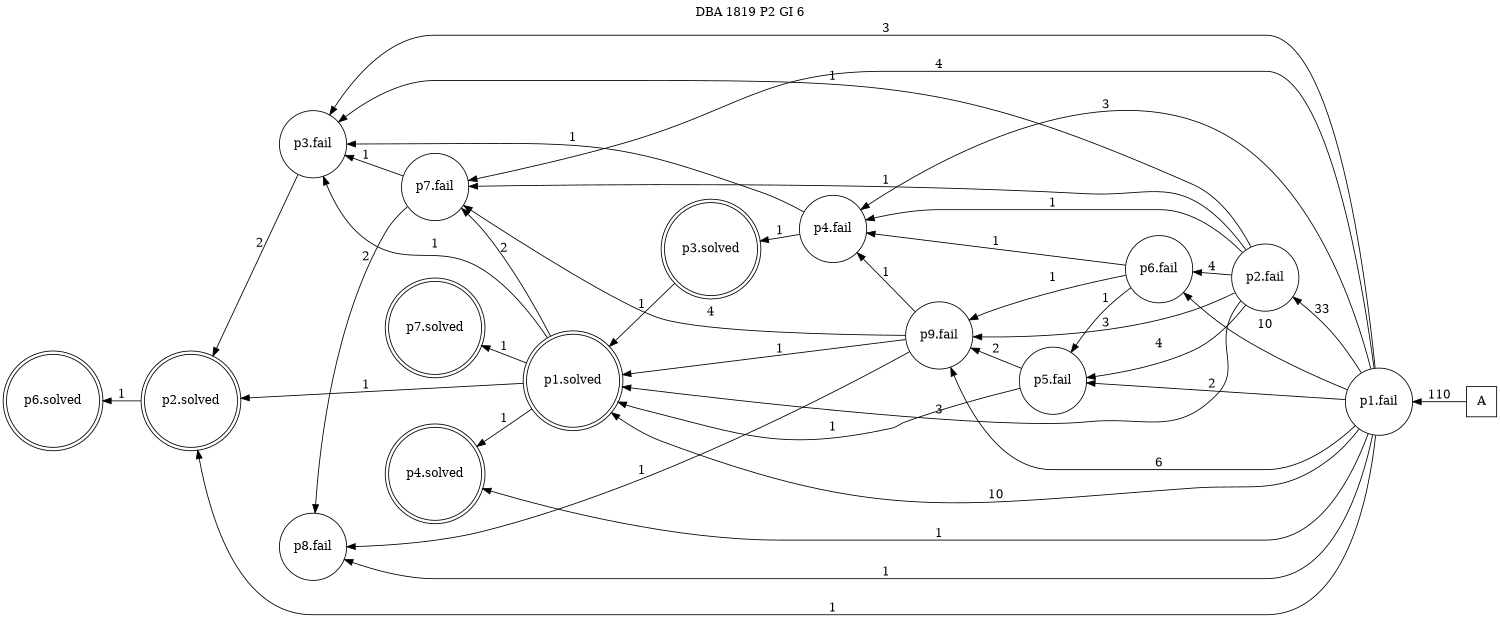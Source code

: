 digraph DBA_1819_P2_GI_6_LOW {
labelloc="tl"
label= " DBA 1819 P2 GI 6 "
rankdir="RL";
graph [ size=" 10 , 10 !"]

"A" [shape="square" label="A"]
"p1.fail" [shape="circle" label="p1.fail"]
"p2.fail" [shape="circle" label="p2.fail"]
"p6.fail" [shape="circle" label="p6.fail"]
"p5.fail" [shape="circle" label="p5.fail"]
"p9.fail" [shape="circle" label="p9.fail"]
"p7.fail" [shape="circle" label="p7.fail"]
"p8.fail" [shape="circle" label="p8.fail"]
"p3.fail" [shape="circle" label="p3.fail"]
"p4.fail" [shape="circle" label="p4.fail"]
"p1.solved" [shape="doublecircle" label="p1.solved"]
"p2.solved" [shape="doublecircle" label="p2.solved"]
"p4.solved" [shape="doublecircle" label="p4.solved"]
"p3.solved" [shape="doublecircle" label="p3.solved"]
"p6.solved" [shape="doublecircle" label="p6.solved"]
"p7.solved" [shape="doublecircle" label="p7.solved"]
"A" -> "p1.fail" [ label=110]
"p1.fail" -> "p2.fail" [ label=33]
"p1.fail" -> "p6.fail" [ label=10]
"p1.fail" -> "p5.fail" [ label=2]
"p1.fail" -> "p9.fail" [ label=6]
"p1.fail" -> "p7.fail" [ label=4]
"p1.fail" -> "p8.fail" [ label=1]
"p1.fail" -> "p3.fail" [ label=3]
"p1.fail" -> "p4.fail" [ label=3]
"p1.fail" -> "p1.solved" [ label=10]
"p1.fail" -> "p2.solved" [ label=1]
"p1.fail" -> "p4.solved" [ label=1]
"p2.fail" -> "p6.fail" [ label=4]
"p2.fail" -> "p5.fail" [ label=4]
"p2.fail" -> "p9.fail" [ label=3]
"p2.fail" -> "p7.fail" [ label=1]
"p2.fail" -> "p3.fail" [ label=1]
"p2.fail" -> "p4.fail" [ label=1]
"p2.fail" -> "p1.solved" [ label=3]
"p6.fail" -> "p5.fail" [ label=1]
"p6.fail" -> "p9.fail" [ label=1]
"p6.fail" -> "p4.fail" [ label=1]
"p5.fail" -> "p9.fail" [ label=2]
"p5.fail" -> "p1.solved" [ label=1]
"p9.fail" -> "p7.fail" [ label=4]
"p9.fail" -> "p8.fail" [ label=1]
"p9.fail" -> "p4.fail" [ label=1]
"p9.fail" -> "p1.solved" [ label=1]
"p7.fail" -> "p8.fail" [ label=2]
"p7.fail" -> "p3.fail" [ label=1]
"p3.fail" -> "p2.solved" [ label=2]
"p4.fail" -> "p3.fail" [ label=1]
"p4.fail" -> "p3.solved" [ label=1]
"p1.solved" -> "p7.fail" [ label=2]
"p1.solved" -> "p3.fail" [ label=1]
"p1.solved" -> "p2.solved" [ label=1]
"p1.solved" -> "p4.solved" [ label=1]
"p1.solved" -> "p7.solved" [ label=1]
"p2.solved" -> "p6.solved" [ label=1]
"p3.solved" -> "p1.solved" [ label=1]
}
